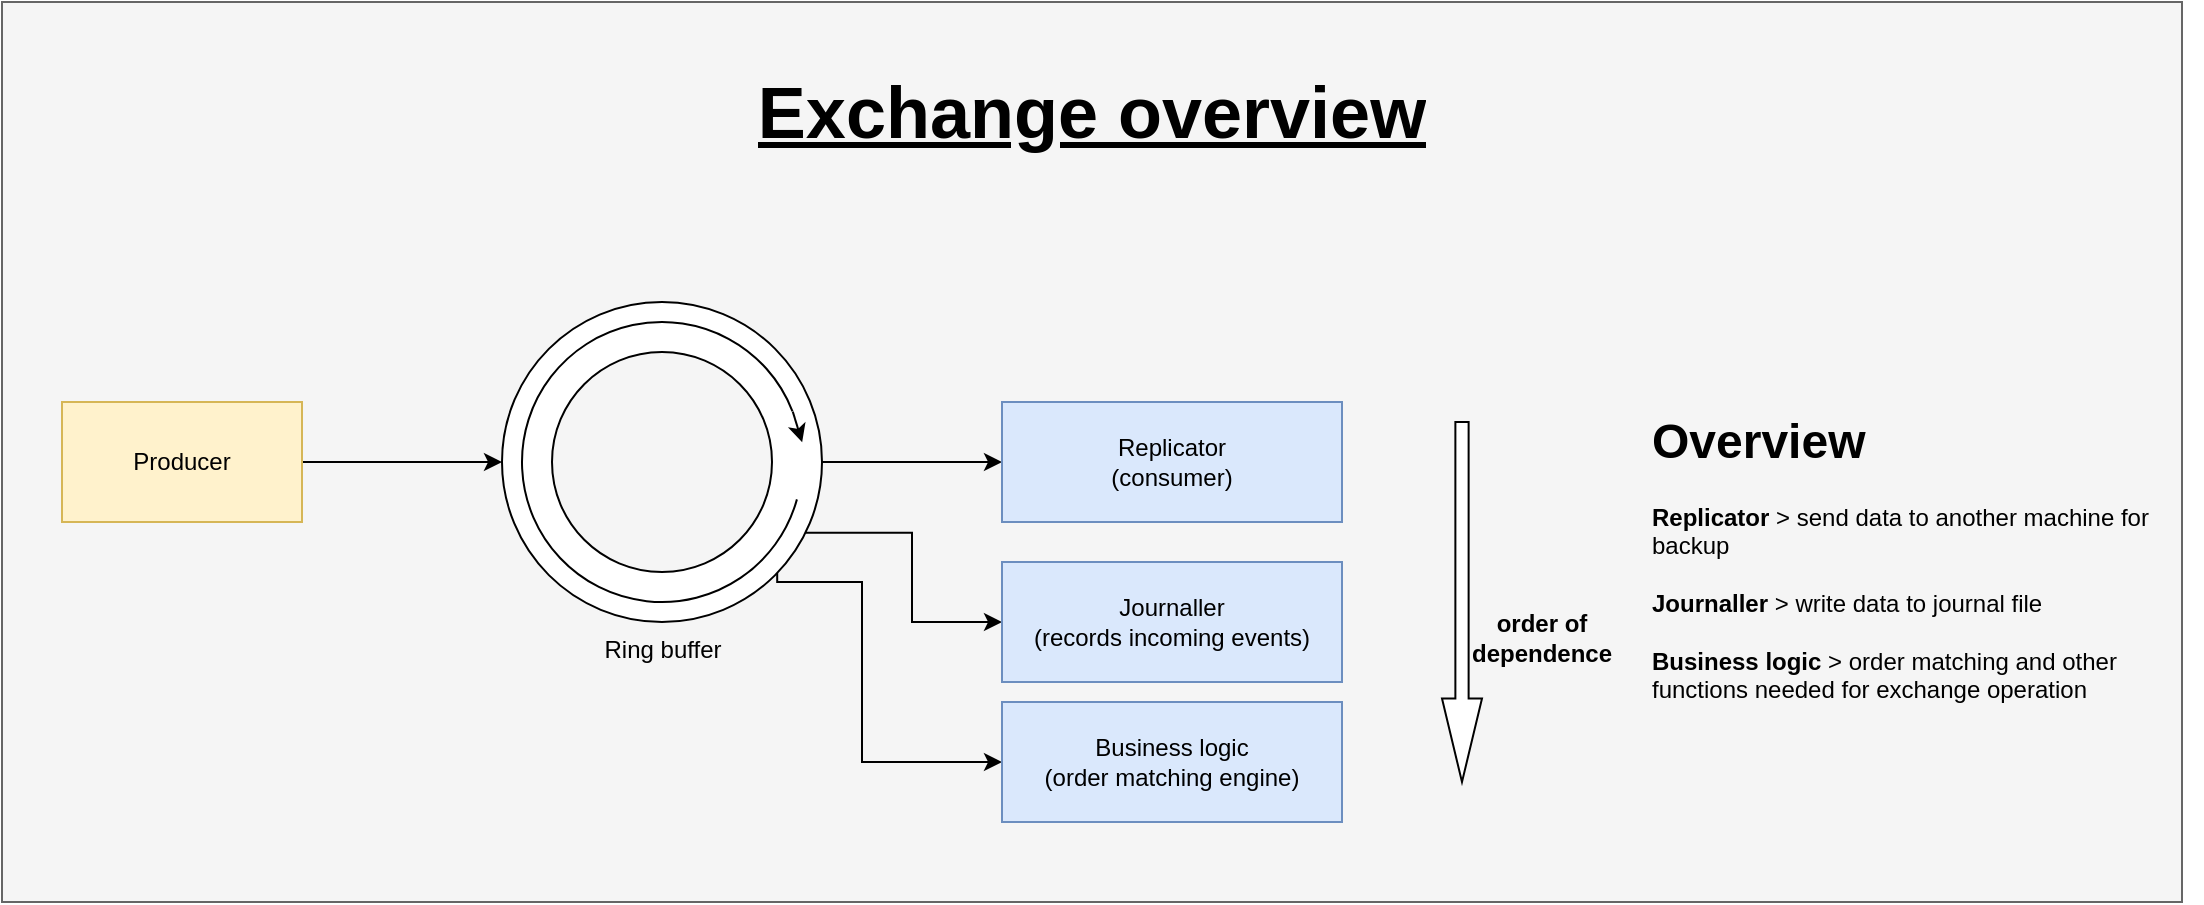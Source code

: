 <mxfile version="20.7.4" type="device"><diagram id="3P5HbIGybSeDbnfDGGmd" name="Page-1"><mxGraphModel dx="1997" dy="669" grid="1" gridSize="10" guides="1" tooltips="1" connect="1" arrows="1" fold="1" page="1" pageScale="1" pageWidth="850" pageHeight="1100" math="0" shadow="0"><root><mxCell id="0"/><mxCell id="1" parent="0"/><mxCell id="DAkHuFFob9Ehm1qlSrnc-20" value="" style="rounded=0;whiteSpace=wrap;html=1;fillColor=#f5f5f5;fontColor=#333333;strokeColor=#666666;" vertex="1" parent="1"><mxGeometry x="-540" y="220" width="1090" height="450" as="geometry"/></mxCell><mxCell id="DAkHuFFob9Ehm1qlSrnc-4" style="edgeStyle=orthogonalEdgeStyle;rounded=0;orthogonalLoop=1;jettySize=auto;html=1;" edge="1" parent="1" source="DAkHuFFob9Ehm1qlSrnc-1" target="DAkHuFFob9Ehm1qlSrnc-3"><mxGeometry relative="1" as="geometry"/></mxCell><mxCell id="DAkHuFFob9Ehm1qlSrnc-1" value="Producer" style="rounded=0;whiteSpace=wrap;html=1;fillColor=#fff2cc;strokeColor=#d6b656;" vertex="1" parent="1"><mxGeometry x="-510" y="420" width="120" height="60" as="geometry"/></mxCell><mxCell id="DAkHuFFob9Ehm1qlSrnc-6" style="edgeStyle=orthogonalEdgeStyle;rounded=0;orthogonalLoop=1;jettySize=auto;html=1;entryX=0;entryY=0.5;entryDx=0;entryDy=0;exitX=0.949;exitY=0.721;exitDx=0;exitDy=0;exitPerimeter=0;" edge="1" parent="1" source="DAkHuFFob9Ehm1qlSrnc-3" target="DAkHuFFob9Ehm1qlSrnc-5"><mxGeometry relative="1" as="geometry"/></mxCell><mxCell id="DAkHuFFob9Ehm1qlSrnc-8" style="edgeStyle=orthogonalEdgeStyle;rounded=0;orthogonalLoop=1;jettySize=auto;html=1;" edge="1" parent="1" source="DAkHuFFob9Ehm1qlSrnc-3" target="DAkHuFFob9Ehm1qlSrnc-7"><mxGeometry relative="1" as="geometry"/></mxCell><mxCell id="DAkHuFFob9Ehm1qlSrnc-10" style="edgeStyle=orthogonalEdgeStyle;rounded=0;orthogonalLoop=1;jettySize=auto;html=1;entryX=0;entryY=0.5;entryDx=0;entryDy=0;exitX=0.86;exitY=0.846;exitDx=0;exitDy=0;exitPerimeter=0;" edge="1" parent="1" source="DAkHuFFob9Ehm1qlSrnc-3" target="DAkHuFFob9Ehm1qlSrnc-9"><mxGeometry relative="1" as="geometry"><Array as="points"><mxPoint x="-152" y="510"/><mxPoint x="-110" y="510"/><mxPoint x="-110" y="600"/></Array></mxGeometry></mxCell><mxCell id="DAkHuFFob9Ehm1qlSrnc-3" value="Ring buffer" style="verticalLabelPosition=bottom;verticalAlign=top;html=1;shape=mxgraph.basic.donut;dx=25;" vertex="1" parent="1"><mxGeometry x="-290" y="370" width="160" height="160" as="geometry"/></mxCell><mxCell id="DAkHuFFob9Ehm1qlSrnc-5" value="Journaller&lt;br&gt;(records incoming events)" style="rounded=0;whiteSpace=wrap;html=1;fillColor=#dae8fc;strokeColor=#6c8ebf;" vertex="1" parent="1"><mxGeometry x="-40" y="500" width="170" height="60" as="geometry"/></mxCell><mxCell id="DAkHuFFob9Ehm1qlSrnc-7" value="Replicator&lt;br&gt;(consumer)" style="rounded=0;whiteSpace=wrap;html=1;fillColor=#dae8fc;strokeColor=#6c8ebf;" vertex="1" parent="1"><mxGeometry x="-40" y="420" width="170" height="60" as="geometry"/></mxCell><mxCell id="DAkHuFFob9Ehm1qlSrnc-9" value="Business logic &lt;br&gt;(order matching engine)" style="rounded=0;whiteSpace=wrap;html=1;fillColor=#dae8fc;strokeColor=#6c8ebf;" vertex="1" parent="1"><mxGeometry x="-40" y="570" width="170" height="60" as="geometry"/></mxCell><mxCell id="DAkHuFFob9Ehm1qlSrnc-14" value="" style="verticalLabelPosition=bottom;verticalAlign=top;html=1;shape=mxgraph.basic.arc;startAngle=0.293;endAngle=0.191;" vertex="1" parent="1"><mxGeometry x="-280" y="380" width="140" height="140" as="geometry"/></mxCell><mxCell id="DAkHuFFob9Ehm1qlSrnc-15" value="" style="endArrow=classic;html=1;rounded=0;exitX=0.967;exitY=0.32;exitDx=0;exitDy=0;exitPerimeter=0;entryX=0.938;entryY=0.438;entryDx=0;entryDy=0;entryPerimeter=0;" edge="1" parent="1" source="DAkHuFFob9Ehm1qlSrnc-14" target="DAkHuFFob9Ehm1qlSrnc-3"><mxGeometry width="50" height="50" relative="1" as="geometry"><mxPoint x="-150" y="420" as="sourcePoint"/><mxPoint x="-100" y="370" as="targetPoint"/></mxGeometry></mxCell><mxCell id="DAkHuFFob9Ehm1qlSrnc-16" value="" style="shape=singleArrow;direction=south;whiteSpace=wrap;html=1;arrowWidth=0.331;arrowSize=0.232;" vertex="1" parent="1"><mxGeometry x="180" y="430" width="20" height="180" as="geometry"/></mxCell><mxCell id="DAkHuFFob9Ehm1qlSrnc-18" value="&lt;h1&gt;&lt;span style=&quot;background-color: initial;&quot;&gt;Overview&lt;/span&gt;&lt;/h1&gt;&lt;div&gt;&lt;span style=&quot;background-color: initial;&quot;&gt;&lt;b&gt;Replicator&lt;/b&gt; &amp;gt; send data to another machine for backup&lt;/span&gt;&lt;br&gt;&lt;/div&gt;&lt;div&gt;&lt;span style=&quot;background-color: initial;&quot;&gt;&lt;br&gt;&lt;/span&gt;&lt;/div&gt;&lt;div&gt;&lt;span style=&quot;background-color: initial;&quot;&gt;&lt;b&gt;Journaller&lt;/b&gt;&amp;nbsp;&amp;gt; write data to journal file&lt;/span&gt;&lt;/div&gt;&lt;div&gt;&lt;span style=&quot;background-color: initial;&quot;&gt;&lt;br&gt;&lt;/span&gt;&lt;/div&gt;&lt;div&gt;&lt;span style=&quot;background-color: initial;&quot;&gt;&lt;b&gt;Business logic &lt;/b&gt;&amp;gt; order matching and other functions needed for exchange operation&lt;/span&gt;&lt;/div&gt;&lt;div&gt;&lt;span style=&quot;background-color: initial;&quot;&gt;&lt;br&gt;&lt;/span&gt;&lt;/div&gt;" style="text;html=1;strokeColor=none;fillColor=none;spacing=5;spacingTop=-20;whiteSpace=wrap;overflow=hidden;rounded=0;" vertex="1" parent="1"><mxGeometry x="280" y="420" width="280" height="200" as="geometry"/></mxCell><mxCell id="DAkHuFFob9Ehm1qlSrnc-19" value="&lt;b style=&quot;border-color: var(--border-color);&quot;&gt;order of dependence&lt;/b&gt;" style="text;html=1;strokeColor=none;fillColor=none;align=center;verticalAlign=middle;whiteSpace=wrap;rounded=0;" vertex="1" parent="1"><mxGeometry x="210" y="505" width="40" height="65" as="geometry"/></mxCell><mxCell id="DAkHuFFob9Ehm1qlSrnc-21" value="&lt;h1 style=&quot;font-size: 36px;&quot;&gt;&lt;span style=&quot;background-color: initial;&quot;&gt;&lt;font style=&quot;font-size: 36px;&quot;&gt;&lt;u&gt;Exchange overview&lt;/u&gt;&lt;/font&gt;&lt;/span&gt;&lt;/h1&gt;" style="text;html=1;strokeColor=none;fillColor=none;spacing=5;spacingTop=-20;whiteSpace=wrap;overflow=hidden;rounded=0;align=center;" vertex="1" parent="1"><mxGeometry x="-225" y="240" width="460" height="80" as="geometry"/></mxCell></root></mxGraphModel></diagram></mxfile>
